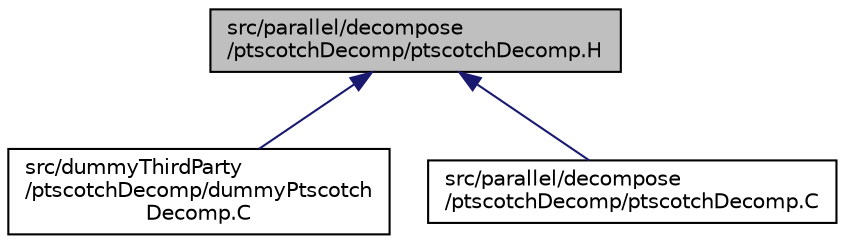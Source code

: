 digraph "src/parallel/decompose/ptscotchDecomp/ptscotchDecomp.H"
{
  bgcolor="transparent";
  edge [fontname="Helvetica",fontsize="10",labelfontname="Helvetica",labelfontsize="10"];
  node [fontname="Helvetica",fontsize="10",shape=record];
  Node239 [label="src/parallel/decompose\l/ptscotchDecomp/ptscotchDecomp.H",height=0.2,width=0.4,color="black", fillcolor="grey75", style="filled", fontcolor="black"];
  Node239 -> Node240 [dir="back",color="midnightblue",fontsize="10",style="solid",fontname="Helvetica"];
  Node240 [label="src/dummyThirdParty\l/ptscotchDecomp/dummyPtscotch\lDecomp.C",height=0.2,width=0.4,color="black",URL="$a00242.html"];
  Node239 -> Node241 [dir="back",color="midnightblue",fontsize="10",style="solid",fontname="Helvetica"];
  Node241 [label="src/parallel/decompose\l/ptscotchDecomp/ptscotchDecomp.C",height=0.2,width=0.4,color="black",URL="$a13934.html"];
}
